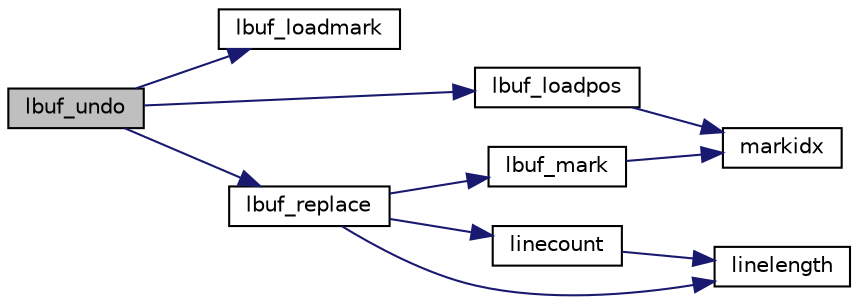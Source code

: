 digraph "lbuf_undo"
{
 // INTERACTIVE_SVG=YES
 // LATEX_PDF_SIZE
  edge [fontname="Helvetica",fontsize="10",labelfontname="Helvetica",labelfontsize="10"];
  node [fontname="Helvetica",fontsize="10",shape=record];
  rankdir="LR";
  Node1 [label="lbuf_undo",height=0.2,width=0.4,color="black", fillcolor="grey75", style="filled", fontcolor="black",tooltip=" "];
  Node1 -> Node2 [color="midnightblue",fontsize="10",style="solid",fontname="Helvetica"];
  Node2 [label="lbuf_loadmark",height=0.2,width=0.4,color="black", fillcolor="white", style="filled",URL="$lbuf_8c.html#abdc4cc1ce1eb1d8a88b046be72dd2a11",tooltip=" "];
  Node1 -> Node3 [color="midnightblue",fontsize="10",style="solid",fontname="Helvetica"];
  Node3 [label="lbuf_loadpos",height=0.2,width=0.4,color="black", fillcolor="white", style="filled",URL="$lbuf_8c.html#ab80e32f732eac6af01c013ad5f802561",tooltip=" "];
  Node3 -> Node4 [color="midnightblue",fontsize="10",style="solid",fontname="Helvetica"];
  Node4 [label="markidx",height=0.2,width=0.4,color="black", fillcolor="white", style="filled",URL="$lbuf_8c.html#a69221917b521da2cd5f804a9f4694f1a",tooltip=" "];
  Node1 -> Node5 [color="midnightblue",fontsize="10",style="solid",fontname="Helvetica"];
  Node5 [label="lbuf_replace",height=0.2,width=0.4,color="black", fillcolor="white", style="filled",URL="$lbuf_8c.html#a7d6629efef5a5cbd324d82e2b0c07c5d",tooltip=" "];
  Node5 -> Node6 [color="midnightblue",fontsize="10",style="solid",fontname="Helvetica"];
  Node6 [label="lbuf_mark",height=0.2,width=0.4,color="black", fillcolor="white", style="filled",URL="$lbuf_8c.html#a5a34f3f60dfd5ea06207d96d821da368",tooltip=" "];
  Node6 -> Node4 [color="midnightblue",fontsize="10",style="solid",fontname="Helvetica"];
  Node5 -> Node7 [color="midnightblue",fontsize="10",style="solid",fontname="Helvetica"];
  Node7 [label="linecount",height=0.2,width=0.4,color="black", fillcolor="white", style="filled",URL="$lbuf_8c.html#ab41193f3312b21588338e92e1b144f87",tooltip=" "];
  Node7 -> Node8 [color="midnightblue",fontsize="10",style="solid",fontname="Helvetica"];
  Node8 [label="linelength",height=0.2,width=0.4,color="black", fillcolor="white", style="filled",URL="$lbuf_8c.html#ac559857979b20ce0c64638c9e3e4edec",tooltip=" "];
  Node5 -> Node8 [color="midnightblue",fontsize="10",style="solid",fontname="Helvetica"];
}
